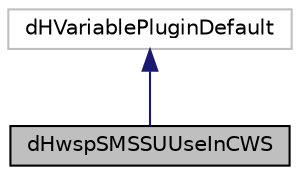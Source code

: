 digraph "dHwspSMSSUUseInCWS"
{
 // LATEX_PDF_SIZE
  edge [fontname="Helvetica",fontsize="10",labelfontname="Helvetica",labelfontsize="10"];
  node [fontname="Helvetica",fontsize="10",shape=record];
  Node1 [label="dHwspSMSSUUseInCWS",height=0.2,width=0.4,color="black", fillcolor="grey75", style="filled", fontcolor="black",tooltip=" "];
  Node2 -> Node1 [dir="back",color="midnightblue",fontsize="10",style="solid"];
  Node2 [label="dHVariablePluginDefault",height=0.2,width=0.4,color="grey75", fillcolor="white", style="filled",tooltip=" "];
}
